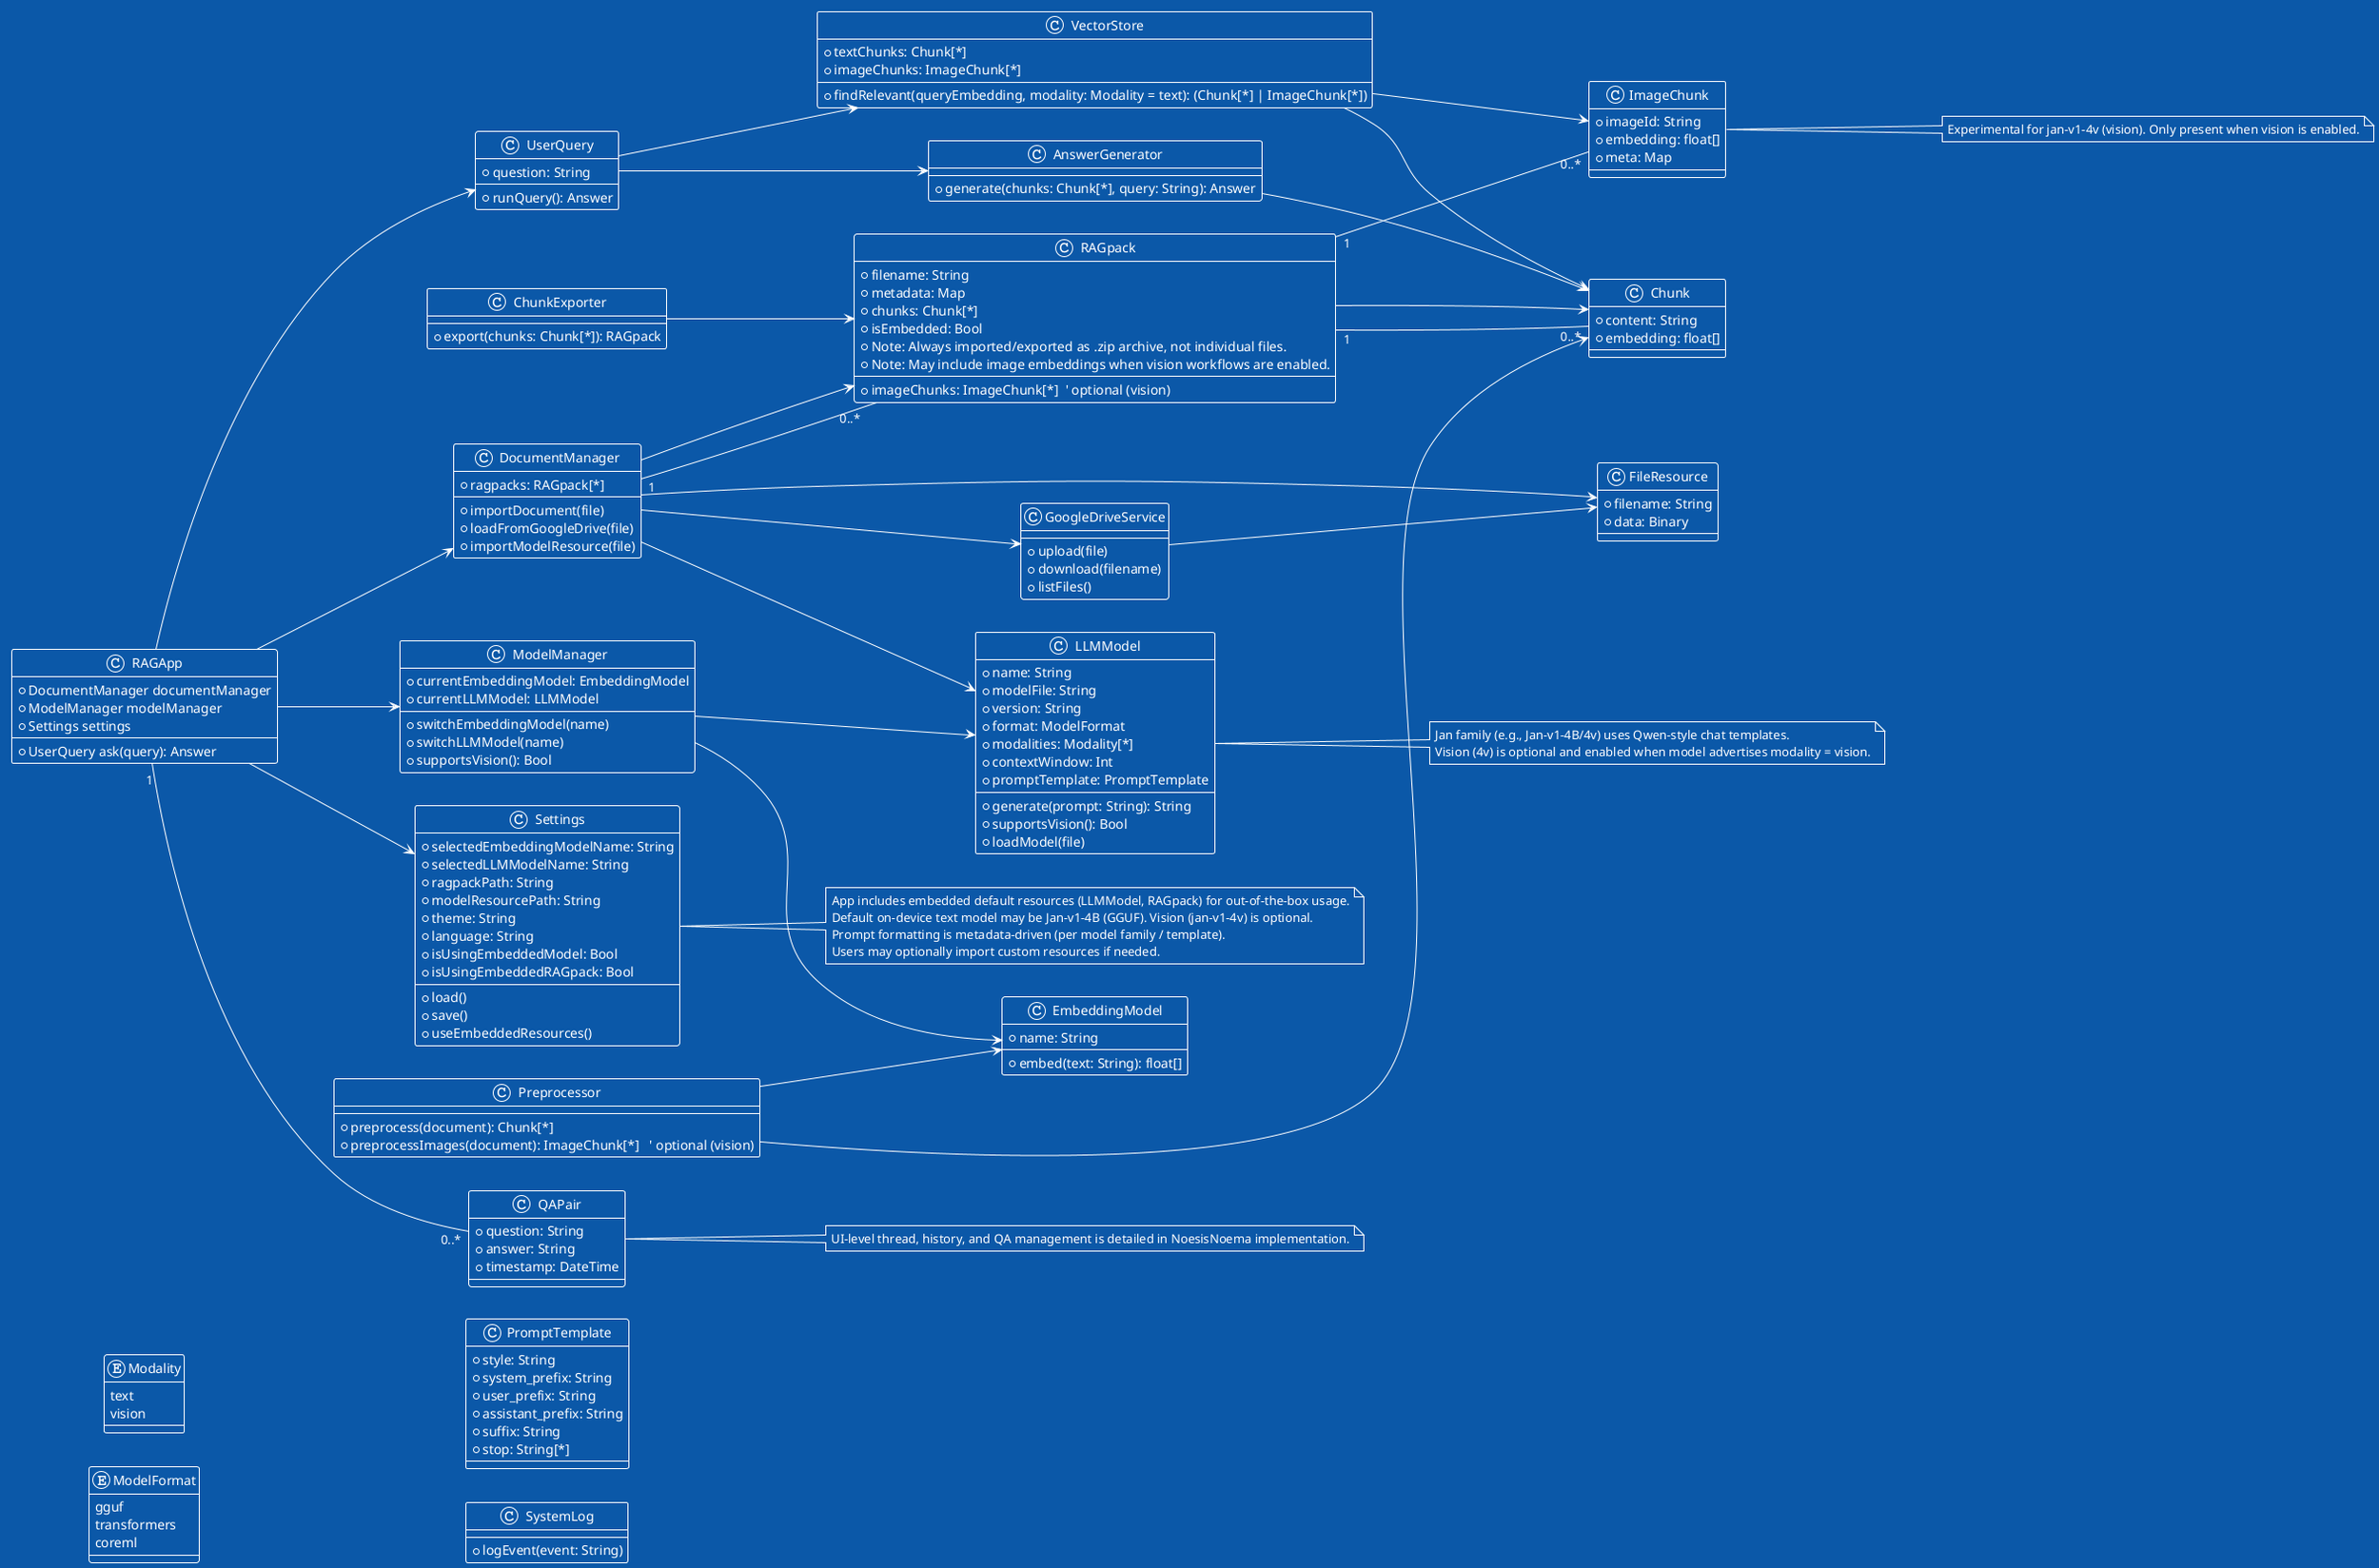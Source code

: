 @startuml
!theme amiga
left to right direction

'=== Shared types / enums ===
enum Modality {
    text
    vision
}
enum ModelFormat {
    gguf
    transformers
    coreml
}
class PromptTemplate {
    +style: String
    +system_prefix: String
    +user_prefix: String
    +assistant_prefix: String
    +suffix: String
    +stop: String[*]
}

'=== iOS App Layer ===
class RAGApp {
    +DocumentManager documentManager
    +ModelManager modelManager
    +Settings settings
    +UserQuery ask(query): Answer
}

class DocumentManager {
    +importDocument(file)
    +loadFromGoogleDrive(file)
    +importModelResource(file)
    +ragpacks: RAGpack[*]
}

class RAGpack {
    +filename: String
    +metadata: Map
    +chunks: Chunk[*]
    +imageChunks: ImageChunk[*]  ' optional (vision)
    +isEmbedded: Bool
    +Note: Always imported/exported as .zip archive, not individual files.
    +Note: May include image embeddings when vision workflows are enabled.
}

class Chunk {
    +content: String
    +embedding: float[]
}

class ImageChunk {
    +imageId: String
    +embedding: float[]
    +meta: Map
}
note right of ImageChunk
Experimental for jan‑v1‑4v (vision). Only present when vision is enabled.
end note

class VectorStore {
    +textChunks: Chunk[*]
    +imageChunks: ImageChunk[*]
    +findRelevant(queryEmbedding, modality: Modality = text): (Chunk[*] | ImageChunk[*])
}

class UserQuery {
    +question: String
    +runQuery(): Answer
}

class AnswerGenerator {
    +generate(chunks: Chunk[*], query: String): Answer
}

class ModelManager {
    +currentEmbeddingModel: EmbeddingModel
    +currentLLMModel: LLMModel
    +switchEmbeddingModel(name)
    +switchLLMModel(name)
    +supportsVision(): Bool
}

class QAPair {
    +question: String
    +answer: String
    +timestamp: DateTime
}

'=== Settings manages only the essential configuration for the app. ===
class Settings {
    +selectedEmbeddingModelName: String
    +selectedLLMModelName: String
    +ragpackPath: String
    +modelResourcePath: String
    +theme: String
    +language: String
    +load()
    +save()
    +isUsingEmbeddedModel: Bool
    +isUsingEmbeddedRAGpack: Bool
    +useEmbeddedResources()
}
note right of Settings
App includes embedded default resources (LLMModel, RAGpack) for out-of-the-box usage.
Default on-device text model may be Jan‑v1‑4B (GGUF). Vision (jan‑v1‑4v) is optional.
Prompt formatting is metadata-driven (per model family / template).
Users may optionally import custom resources if needed.
end note

note right of QAPair
UI-level thread, history, and QA management is detailed in NoesisNoema implementation.
end note

'=== Model Pipeline Layer ===
class Preprocessor {
    +preprocess(document): Chunk[*]
    +preprocessImages(document): ImageChunk[*]   ' optional (vision)
}

class EmbeddingModel {
    +name: String
    +embed(text: String): float[]
}

class LLMModel {
    +name: String
    +modelFile: String
    +version: String
    +format: ModelFormat
    +modalities: Modality[*]
    +contextWindow: Int
    +promptTemplate: PromptTemplate
    +generate(prompt: String): String
    +supportsVision(): Bool
    +loadModel(file)
}
note right of LLMModel
Jan family (e.g., Jan‑v1‑4B/4v) uses Qwen‑style chat templates.
Vision (4v) is optional and enabled when model advertises modality = vision.
end note

class ChunkExporter {
    +export(chunks: Chunk[*]): RAGpack
}

'=== Storage / External Services ===
class GoogleDriveService {
    +upload(file)
    +download(filename)
    +listFiles()
}

class FileResource {
    +filename: String
    +data: Binary
}

'=== Admin ===
class SystemLog {
    +logEvent(event: String)
}

'=== Relations with multiplicity ===
DocumentManager "1" -- "0..*" RAGpack
RAGpack "1" -- "0..*" Chunk
RAGpack "1" -- "0..*" ImageChunk
RAGApp "1" -- "0..*" QAPair

'=== Relations ===
RAGApp --> DocumentManager
RAGApp --> ModelManager
RAGApp --> Settings
RAGApp --> UserQuery
DocumentManager --> RAGpack
RAGpack --> Chunk
DocumentManager --> GoogleDriveService
' Google Drive import is optional; local/CLI first
DocumentManager --> FileResource
DocumentManager --> LLMModel
UserQuery --> VectorStore
VectorStore --> Chunk
VectorStore --> ImageChunk
UserQuery --> AnswerGenerator
AnswerGenerator --> Chunk
ModelManager --> EmbeddingModel
ModelManager --> LLMModel
Preprocessor --> EmbeddingModel
Preprocessor --> Chunk
ChunkExporter --> RAGpack
GoogleDriveService --> FileResource

@enduml